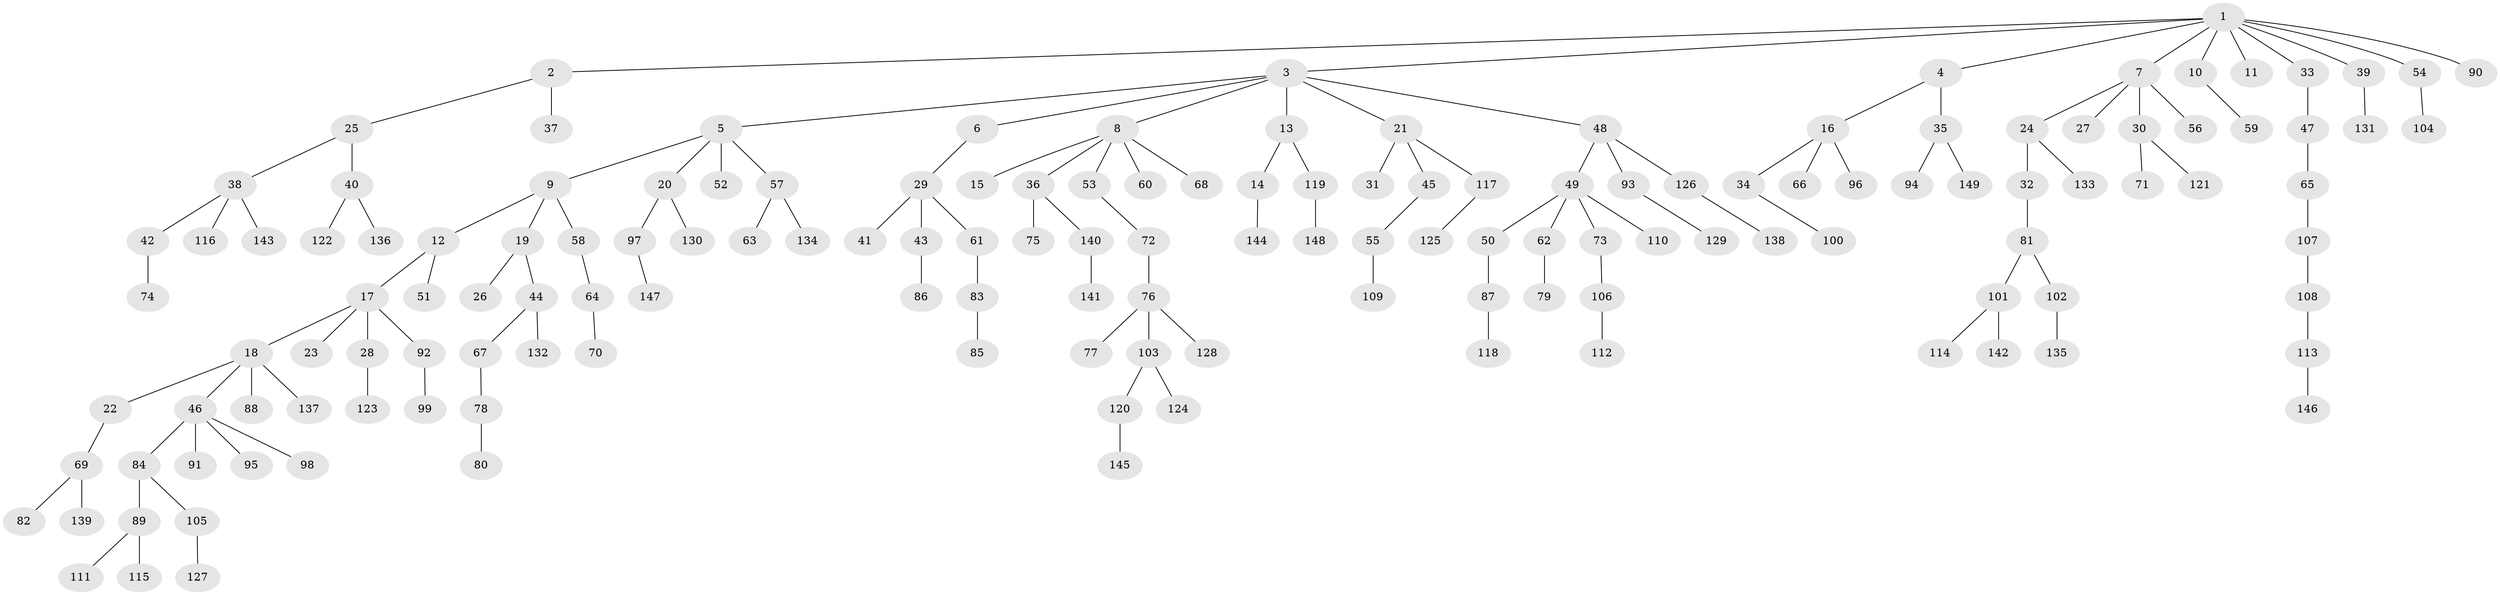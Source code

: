 // Generated by graph-tools (version 1.1) at 2025/02/03/09/25 03:02:26]
// undirected, 149 vertices, 148 edges
graph export_dot {
graph [start="1"]
  node [color=gray90,style=filled];
  1;
  2;
  3;
  4;
  5;
  6;
  7;
  8;
  9;
  10;
  11;
  12;
  13;
  14;
  15;
  16;
  17;
  18;
  19;
  20;
  21;
  22;
  23;
  24;
  25;
  26;
  27;
  28;
  29;
  30;
  31;
  32;
  33;
  34;
  35;
  36;
  37;
  38;
  39;
  40;
  41;
  42;
  43;
  44;
  45;
  46;
  47;
  48;
  49;
  50;
  51;
  52;
  53;
  54;
  55;
  56;
  57;
  58;
  59;
  60;
  61;
  62;
  63;
  64;
  65;
  66;
  67;
  68;
  69;
  70;
  71;
  72;
  73;
  74;
  75;
  76;
  77;
  78;
  79;
  80;
  81;
  82;
  83;
  84;
  85;
  86;
  87;
  88;
  89;
  90;
  91;
  92;
  93;
  94;
  95;
  96;
  97;
  98;
  99;
  100;
  101;
  102;
  103;
  104;
  105;
  106;
  107;
  108;
  109;
  110;
  111;
  112;
  113;
  114;
  115;
  116;
  117;
  118;
  119;
  120;
  121;
  122;
  123;
  124;
  125;
  126;
  127;
  128;
  129;
  130;
  131;
  132;
  133;
  134;
  135;
  136;
  137;
  138;
  139;
  140;
  141;
  142;
  143;
  144;
  145;
  146;
  147;
  148;
  149;
  1 -- 2;
  1 -- 3;
  1 -- 4;
  1 -- 7;
  1 -- 10;
  1 -- 11;
  1 -- 33;
  1 -- 39;
  1 -- 54;
  1 -- 90;
  2 -- 25;
  2 -- 37;
  3 -- 5;
  3 -- 6;
  3 -- 8;
  3 -- 13;
  3 -- 21;
  3 -- 48;
  4 -- 16;
  4 -- 35;
  5 -- 9;
  5 -- 20;
  5 -- 52;
  5 -- 57;
  6 -- 29;
  7 -- 24;
  7 -- 27;
  7 -- 30;
  7 -- 56;
  8 -- 15;
  8 -- 36;
  8 -- 53;
  8 -- 60;
  8 -- 68;
  9 -- 12;
  9 -- 19;
  9 -- 58;
  10 -- 59;
  12 -- 17;
  12 -- 51;
  13 -- 14;
  13 -- 119;
  14 -- 144;
  16 -- 34;
  16 -- 66;
  16 -- 96;
  17 -- 18;
  17 -- 23;
  17 -- 28;
  17 -- 92;
  18 -- 22;
  18 -- 46;
  18 -- 88;
  18 -- 137;
  19 -- 26;
  19 -- 44;
  20 -- 97;
  20 -- 130;
  21 -- 31;
  21 -- 45;
  21 -- 117;
  22 -- 69;
  24 -- 32;
  24 -- 133;
  25 -- 38;
  25 -- 40;
  28 -- 123;
  29 -- 41;
  29 -- 43;
  29 -- 61;
  30 -- 71;
  30 -- 121;
  32 -- 81;
  33 -- 47;
  34 -- 100;
  35 -- 94;
  35 -- 149;
  36 -- 75;
  36 -- 140;
  38 -- 42;
  38 -- 116;
  38 -- 143;
  39 -- 131;
  40 -- 122;
  40 -- 136;
  42 -- 74;
  43 -- 86;
  44 -- 67;
  44 -- 132;
  45 -- 55;
  46 -- 84;
  46 -- 91;
  46 -- 95;
  46 -- 98;
  47 -- 65;
  48 -- 49;
  48 -- 93;
  48 -- 126;
  49 -- 50;
  49 -- 62;
  49 -- 73;
  49 -- 110;
  50 -- 87;
  53 -- 72;
  54 -- 104;
  55 -- 109;
  57 -- 63;
  57 -- 134;
  58 -- 64;
  61 -- 83;
  62 -- 79;
  64 -- 70;
  65 -- 107;
  67 -- 78;
  69 -- 82;
  69 -- 139;
  72 -- 76;
  73 -- 106;
  76 -- 77;
  76 -- 103;
  76 -- 128;
  78 -- 80;
  81 -- 101;
  81 -- 102;
  83 -- 85;
  84 -- 89;
  84 -- 105;
  87 -- 118;
  89 -- 111;
  89 -- 115;
  92 -- 99;
  93 -- 129;
  97 -- 147;
  101 -- 114;
  101 -- 142;
  102 -- 135;
  103 -- 120;
  103 -- 124;
  105 -- 127;
  106 -- 112;
  107 -- 108;
  108 -- 113;
  113 -- 146;
  117 -- 125;
  119 -- 148;
  120 -- 145;
  126 -- 138;
  140 -- 141;
}
